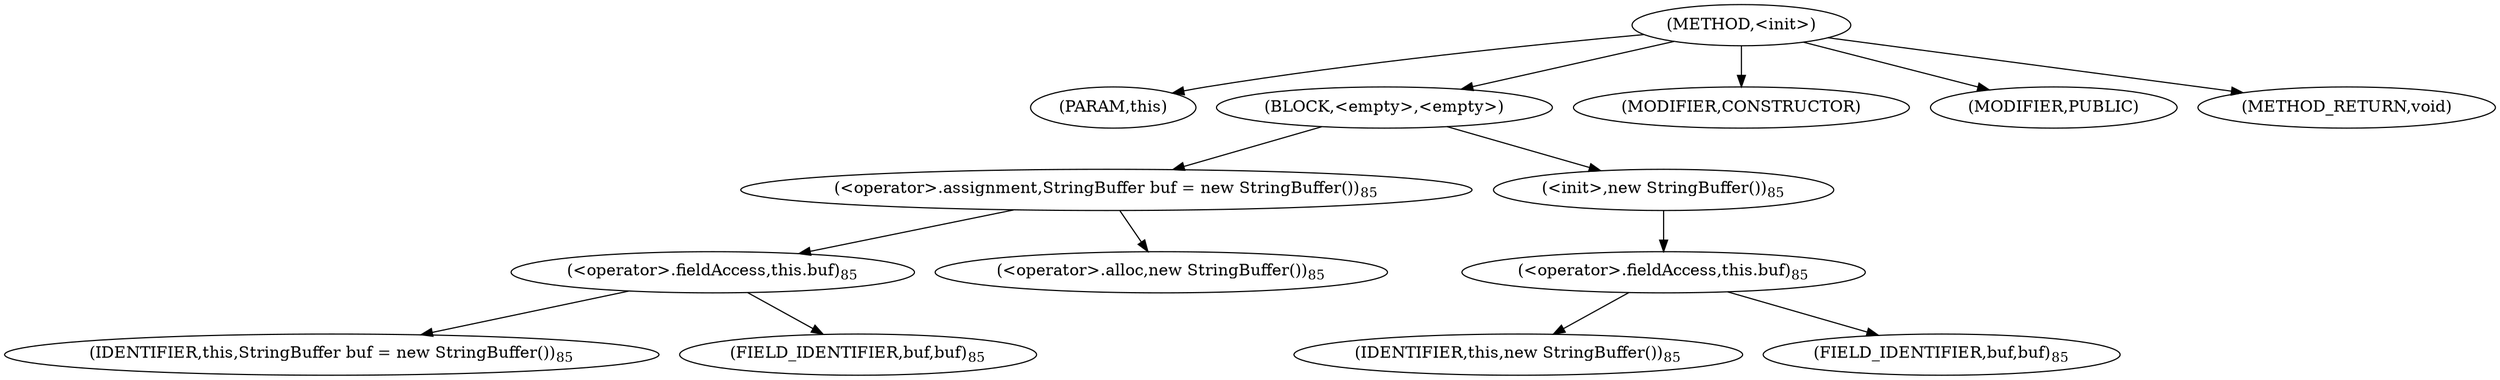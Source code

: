 digraph "&lt;init&gt;" {  
"148" [label = <(METHOD,&lt;init&gt;)> ]
"149" [label = <(PARAM,this)> ]
"150" [label = <(BLOCK,&lt;empty&gt;,&lt;empty&gt;)> ]
"151" [label = <(&lt;operator&gt;.assignment,StringBuffer buf = new StringBuffer())<SUB>85</SUB>> ]
"152" [label = <(&lt;operator&gt;.fieldAccess,this.buf)<SUB>85</SUB>> ]
"153" [label = <(IDENTIFIER,this,StringBuffer buf = new StringBuffer())<SUB>85</SUB>> ]
"154" [label = <(FIELD_IDENTIFIER,buf,buf)<SUB>85</SUB>> ]
"155" [label = <(&lt;operator&gt;.alloc,new StringBuffer())<SUB>85</SUB>> ]
"156" [label = <(&lt;init&gt;,new StringBuffer())<SUB>85</SUB>> ]
"157" [label = <(&lt;operator&gt;.fieldAccess,this.buf)<SUB>85</SUB>> ]
"158" [label = <(IDENTIFIER,this,new StringBuffer())<SUB>85</SUB>> ]
"159" [label = <(FIELD_IDENTIFIER,buf,buf)<SUB>85</SUB>> ]
"160" [label = <(MODIFIER,CONSTRUCTOR)> ]
"161" [label = <(MODIFIER,PUBLIC)> ]
"162" [label = <(METHOD_RETURN,void)> ]
  "148" -> "149" 
  "148" -> "150" 
  "148" -> "160" 
  "148" -> "161" 
  "148" -> "162" 
  "150" -> "151" 
  "150" -> "156" 
  "151" -> "152" 
  "151" -> "155" 
  "152" -> "153" 
  "152" -> "154" 
  "156" -> "157" 
  "157" -> "158" 
  "157" -> "159" 
}

